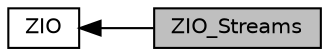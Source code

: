 digraph "ZIO_Streams"
{
  edge [fontname="Helvetica",fontsize="10",labelfontname="Helvetica",labelfontsize="10"];
  node [fontname="Helvetica",fontsize="10",shape=box];
  rankdir=LR;
  Node0 [label="ZIO_Streams",height=0.2,width=0.4,color="black", fillcolor="grey75", style="filled", fontcolor="black",tooltip="Collection of input - output methods for particles."];
  Node1 [label="ZIO",height=0.2,width=0.4,color="black", fillcolor="white", style="filled",URL="$group__z_i_o.html",tooltip="The data transfer classes and utility methods of the library."];
  Node1->Node0 [shape=plaintext, dir="back", style="solid"];
}
